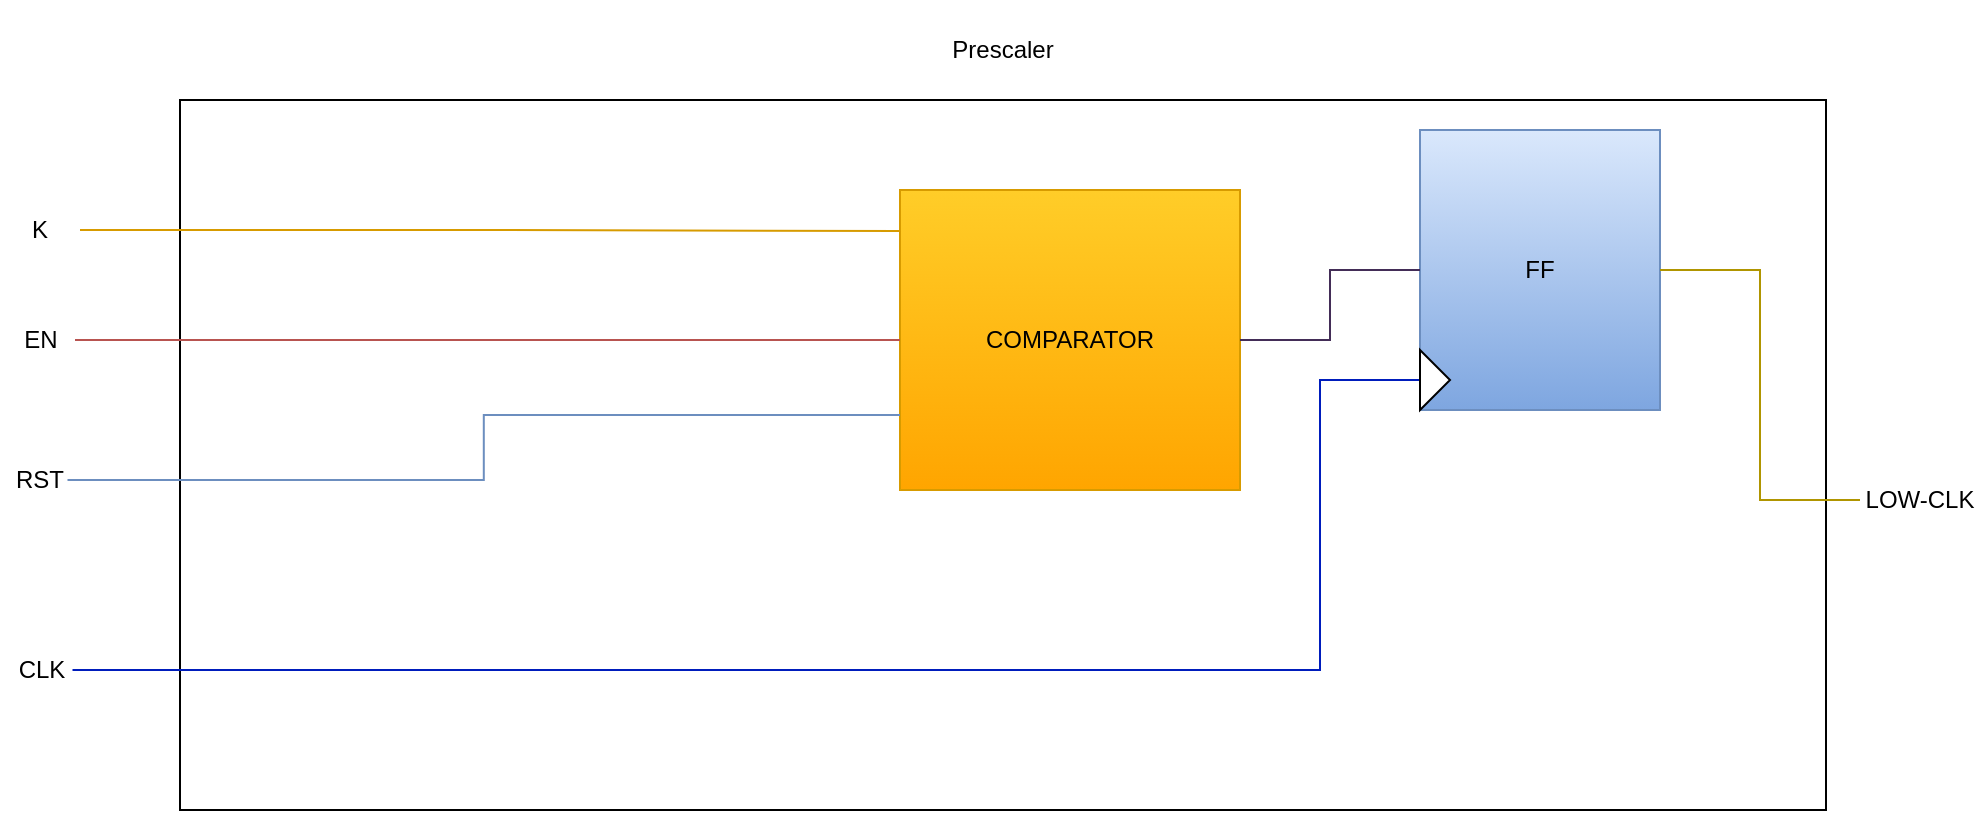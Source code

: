 <mxfile version="20.2.8" type="device" pages="2"><diagram id="yzi0EEXbI4tdYGfSHgg7" name="Page-1"><mxGraphModel dx="1483" dy="781" grid="1" gridSize="10" guides="1" tooltips="1" connect="1" arrows="1" fold="1" page="1" pageScale="1" pageWidth="827" pageHeight="1169" math="0" shadow="0"><root><mxCell id="0"/><mxCell id="1" parent="0"/><mxCell id="i0RRrGtzccRA0p1UNH1z-1" value="" style="rounded=0;whiteSpace=wrap;html=1;" parent="1" vertex="1"><mxGeometry x="90" y="75" width="823" height="355" as="geometry"/></mxCell><mxCell id="i0RRrGtzccRA0p1UNH1z-3" value="K" style="text;html=1;strokeColor=none;fillColor=none;align=center;verticalAlign=middle;whiteSpace=wrap;rounded=0;" parent="1" vertex="1"><mxGeometry y="130" width="40" height="20" as="geometry"/></mxCell><mxCell id="i0RRrGtzccRA0p1UNH1z-5" value="EN" style="text;html=1;strokeColor=none;fillColor=none;align=center;verticalAlign=middle;whiteSpace=wrap;rounded=0;" parent="1" vertex="1"><mxGeometry x="2.5" y="180" width="35" height="30" as="geometry"/></mxCell><mxCell id="i0RRrGtzccRA0p1UNH1z-9" value="COMPARATOR" style="rounded=0;whiteSpace=wrap;html=1;fillColor=#ffcd28;strokeColor=#d79b00;gradientColor=#ffa500;" parent="1" vertex="1"><mxGeometry x="450" y="120" width="170" height="150" as="geometry"/></mxCell><mxCell id="i0RRrGtzccRA0p1UNH1z-10" value="RST" style="text;html=1;strokeColor=none;fillColor=none;align=center;verticalAlign=middle;whiteSpace=wrap;rounded=0;" parent="1" vertex="1"><mxGeometry x="6.25" y="250" width="27.5" height="30" as="geometry"/></mxCell><mxCell id="i0RRrGtzccRA0p1UNH1z-13" value="CLK" style="text;html=1;strokeColor=none;fillColor=none;align=center;verticalAlign=middle;whiteSpace=wrap;rounded=0;" parent="1" vertex="1"><mxGeometry x="6.25" y="350" width="30" height="20" as="geometry"/></mxCell><mxCell id="i0RRrGtzccRA0p1UNH1z-27" value="LOW-CLK" style="text;html=1;strokeColor=none;fillColor=none;align=center;verticalAlign=middle;whiteSpace=wrap;rounded=0;" parent="1" vertex="1"><mxGeometry x="930" y="250" width="60" height="50" as="geometry"/></mxCell><mxCell id="i0RRrGtzccRA0p1UNH1z-29" value="Prescaler" style="text;html=1;strokeColor=none;fillColor=none;align=center;verticalAlign=middle;whiteSpace=wrap;rounded=0;" parent="1" vertex="1"><mxGeometry x="435" y="25" width="133" height="50" as="geometry"/></mxCell><mxCell id="L9MQakceNj_J5oS9Nhs_-3" value="" style="endArrow=none;html=1;rounded=0;edgeStyle=orthogonalEdgeStyle;exitX=1;exitY=0.5;exitDx=0;exitDy=0;entryX=0.002;entryY=0.137;entryDx=0;entryDy=0;entryPerimeter=0;fillColor=#ffe6cc;strokeColor=#d79b00;" parent="1" source="i0RRrGtzccRA0p1UNH1z-3" target="i0RRrGtzccRA0p1UNH1z-9" edge="1"><mxGeometry width="50" height="50" relative="1" as="geometry"><mxPoint x="330" y="310" as="sourcePoint"/><mxPoint x="380" y="260" as="targetPoint"/></mxGeometry></mxCell><mxCell id="L9MQakceNj_J5oS9Nhs_-4" value="" style="endArrow=none;html=1;rounded=0;edgeStyle=orthogonalEdgeStyle;exitX=1;exitY=0.5;exitDx=0;exitDy=0;entryX=0;entryY=0.5;entryDx=0;entryDy=0;fillColor=#f8cecc;strokeColor=#b85450;" parent="1" source="i0RRrGtzccRA0p1UNH1z-5" target="i0RRrGtzccRA0p1UNH1z-9" edge="1"><mxGeometry width="50" height="50" relative="1" as="geometry"><mxPoint x="330" y="310" as="sourcePoint"/><mxPoint x="380" y="260" as="targetPoint"/></mxGeometry></mxCell><mxCell id="L9MQakceNj_J5oS9Nhs_-6" value="" style="endArrow=none;html=1;rounded=0;edgeStyle=orthogonalEdgeStyle;exitX=1;exitY=0.5;exitDx=0;exitDy=0;entryX=0;entryY=0.75;entryDx=0;entryDy=0;fillColor=#dae8fc;strokeColor=#6c8ebf;" parent="1" source="i0RRrGtzccRA0p1UNH1z-10" target="i0RRrGtzccRA0p1UNH1z-9" edge="1"><mxGeometry width="50" height="50" relative="1" as="geometry"><mxPoint x="330" y="310" as="sourcePoint"/><mxPoint x="380" y="260" as="targetPoint"/></mxGeometry></mxCell><mxCell id="L9MQakceNj_J5oS9Nhs_-7" value="" style="endArrow=none;html=1;rounded=0;edgeStyle=orthogonalEdgeStyle;entryX=0;entryY=0.5;entryDx=0;entryDy=0;fillColor=#0050ef;strokeColor=#001DBC;" parent="1" source="i0RRrGtzccRA0p1UNH1z-13" target="ktvbnUglrggz3FCeRtzf-2" edge="1"><mxGeometry width="50" height="50" relative="1" as="geometry"><mxPoint x="330" y="310" as="sourcePoint"/><mxPoint x="585" y="270" as="targetPoint"/><Array as="points"><mxPoint x="660" y="360"/><mxPoint x="660" y="215"/></Array></mxGeometry></mxCell><mxCell id="ktvbnUglrggz3FCeRtzf-1" value="FF" style="rounded=0;whiteSpace=wrap;html=1;fillColor=#dae8fc;strokeColor=#6c8ebf;gradientColor=#7ea6e0;" parent="1" vertex="1"><mxGeometry x="710" y="90" width="120" height="140" as="geometry"/></mxCell><mxCell id="ktvbnUglrggz3FCeRtzf-2" value="" style="triangle;whiteSpace=wrap;html=1;direction=east;" parent="1" vertex="1"><mxGeometry x="710" y="200" width="15" height="30" as="geometry"/></mxCell><mxCell id="ktvbnUglrggz3FCeRtzf-3" value="" style="endArrow=none;html=1;rounded=0;edgeStyle=orthogonalEdgeStyle;exitX=1;exitY=0.5;exitDx=0;exitDy=0;entryX=0;entryY=0.5;entryDx=0;entryDy=0;fillColor=#76608a;strokeColor=#432D57;" parent="1" source="i0RRrGtzccRA0p1UNH1z-9" target="ktvbnUglrggz3FCeRtzf-1" edge="1"><mxGeometry width="50" height="50" relative="1" as="geometry"><mxPoint x="400" y="290" as="sourcePoint"/><mxPoint x="450" y="240" as="targetPoint"/></mxGeometry></mxCell><mxCell id="ktvbnUglrggz3FCeRtzf-4" value="" style="endArrow=none;html=1;rounded=0;edgeStyle=orthogonalEdgeStyle;entryX=1;entryY=0.5;entryDx=0;entryDy=0;exitX=0;exitY=0.5;exitDx=0;exitDy=0;fillColor=#e3c800;strokeColor=#B09500;" parent="1" source="i0RRrGtzccRA0p1UNH1z-27" target="ktvbnUglrggz3FCeRtzf-1" edge="1"><mxGeometry width="50" height="50" relative="1" as="geometry"><mxPoint x="400" y="290" as="sourcePoint"/><mxPoint x="450" y="240" as="targetPoint"/></mxGeometry></mxCell></root></mxGraphModel></diagram><diagram id="34XP_c_ip1UVAIac-Vb_" name="Page-2"><mxGraphModel dx="1038" dy="547" grid="1" gridSize="10" guides="1" tooltips="1" connect="1" arrows="1" fold="1" page="1" pageScale="1" pageWidth="827" pageHeight="1169" math="0" shadow="0"><root><mxCell id="0"/><mxCell id="1" parent="0"/><mxCell id="akW8u80XrZqZ5sdAk-c5-1" value="" style="rounded=0;whiteSpace=wrap;html=1;" parent="1" vertex="1"><mxGeometry x="80" y="90" width="670" height="350" as="geometry"/></mxCell><mxCell id="akW8u80XrZqZ5sdAk-c5-2" value="Counter" style="rounded=0;whiteSpace=wrap;html=1;fillColor=#f5f5f5;gradientColor=#b3b3b3;strokeColor=#666666;" parent="1" vertex="1"><mxGeometry x="274" y="290" width="140" height="130" as="geometry"/></mxCell><mxCell id="PIEzuu1NkXvgiwD5me-Z-1" value="Comparator" style="rounded=0;whiteSpace=wrap;html=1;fillColor=#cce5ff;strokeColor=#36393d;" parent="1" vertex="1"><mxGeometry x="460" y="140" width="120" height="110" as="geometry"/></mxCell><mxCell id="PIEzuu1NkXvgiwD5me-Z-2" value="TNMI" style="text;html=1;strokeColor=none;fillColor=none;align=center;verticalAlign=middle;whiteSpace=wrap;rounded=0;" parent="1" vertex="1"><mxGeometry x="10" y="150" width="60" height="30" as="geometry"/></mxCell><mxCell id="PIEzuu1NkXvgiwD5me-Z-4" value="START" style="text;html=1;strokeColor=none;fillColor=none;align=center;verticalAlign=middle;whiteSpace=wrap;rounded=0;" parent="1" vertex="1"><mxGeometry x="10" y="180" width="60" height="30" as="geometry"/></mxCell><mxCell id="4UejIuO5CMlnYRctWRe--2" value="RST" style="text;html=1;strokeColor=none;fillColor=none;align=center;verticalAlign=middle;whiteSpace=wrap;rounded=0;" parent="1" vertex="1"><mxGeometry x="10" y="200" width="60" height="30" as="geometry"/></mxCell><mxCell id="4UejIuO5CMlnYRctWRe--5" value="" style="endArrow=none;html=1;rounded=0;entryX=0;entryY=0.25;entryDx=0;entryDy=0;exitX=1;exitY=0.5;exitDx=0;exitDy=0;strokeColor=#d79b00;fillColor=#ffe6cc;" parent="1" source="PIEzuu1NkXvgiwD5me-Z-2" target="PIEzuu1NkXvgiwD5me-Z-1" edge="1"><mxGeometry width="50" height="50" relative="1" as="geometry"><mxPoint x="260.36" y="166.35" as="sourcePoint"/><mxPoint x="400" y="210" as="targetPoint"/></mxGeometry></mxCell><mxCell id="4UejIuO5CMlnYRctWRe--6" value="NMI" style="text;html=1;strokeColor=none;fillColor=none;align=center;verticalAlign=middle;whiteSpace=wrap;rounded=0;" parent="1" vertex="1"><mxGeometry x="780" y="260" width="43" height="20" as="geometry"/></mxCell><mxCell id="4UejIuO5CMlnYRctWRe--8" value="" style="endArrow=none;html=1;rounded=0;edgeStyle=orthogonalEdgeStyle;exitX=1;exitY=0.25;exitDx=0;exitDy=0;entryX=0;entryY=0.5;entryDx=0;entryDy=0;strokeColor=#FF0000;" parent="1" source="akW8u80XrZqZ5sdAk-c5-2" target="PIEzuu1NkXvgiwD5me-Z-1" edge="1"><mxGeometry width="50" height="50" relative="1" as="geometry"><mxPoint x="460" y="260" as="sourcePoint"/><mxPoint x="510" y="210" as="targetPoint"/></mxGeometry></mxCell><mxCell id="4UejIuO5CMlnYRctWRe--10" value="LOW_CLK" style="text;html=1;strokeColor=none;fillColor=none;align=center;verticalAlign=middle;whiteSpace=wrap;rounded=0;" parent="1" vertex="1"><mxGeometry x="10" y="365" width="60" height="30" as="geometry"/></mxCell><mxCell id="4UejIuO5CMlnYRctWRe--11" value="CLK" style="text;html=1;strokeColor=none;fillColor=none;align=center;verticalAlign=middle;whiteSpace=wrap;rounded=0;" parent="1" vertex="1"><mxGeometry x="10" y="395" width="60" height="30" as="geometry"/></mxCell><mxCell id="4UejIuO5CMlnYRctWRe--14" value="" style="triangle;whiteSpace=wrap;html=1;" parent="1" vertex="1"><mxGeometry x="274" y="400" width="14" height="20" as="geometry"/></mxCell><mxCell id="4UejIuO5CMlnYRctWRe--16" value="CLS" style="text;html=1;strokeColor=none;fillColor=none;align=center;verticalAlign=middle;whiteSpace=wrap;rounded=0;" parent="1" vertex="1"><mxGeometry x="10" y="320" width="60" height="30" as="geometry"/></mxCell><mxCell id="4UejIuO5CMlnYRctWRe--17" value="" style="shape=xor;whiteSpace=wrap;html=1;fillColor=#e6d0de;gradientColor=#d5739d;strokeColor=#996185;" parent="1" vertex="1"><mxGeometry x="160" y="310" width="30" height="30" as="geometry"/></mxCell><mxCell id="4UejIuO5CMlnYRctWRe--18" value="" style="endArrow=none;html=1;rounded=0;entryX=0.175;entryY=0.75;entryDx=0;entryDy=0;entryPerimeter=0;strokeColor=#66CC00;" parent="1" target="4UejIuO5CMlnYRctWRe--17" edge="1"><mxGeometry width="50" height="50" relative="1" as="geometry"><mxPoint x="70" y="333" as="sourcePoint"/><mxPoint x="180" y="200" as="targetPoint"/></mxGeometry></mxCell><mxCell id="a9vJ8z-NLFwAAe8TinJs-1" value="" style="endArrow=none;html=1;rounded=0;edgeStyle=orthogonalEdgeStyle;entryX=0.175;entryY=0.25;entryDx=0;entryDy=0;entryPerimeter=0;exitX=1;exitY=0.5;exitDx=0;exitDy=0;fillColor=#ffff88;strokeColor=#FFCCCC;" parent="1" source="4UejIuO5CMlnYRctWRe--2" target="4UejIuO5CMlnYRctWRe--17" edge="1"><mxGeometry width="50" height="50" relative="1" as="geometry"><mxPoint x="120" y="250" as="sourcePoint"/><mxPoint x="170" y="200" as="targetPoint"/><Array as="points"><mxPoint x="120" y="215"/><mxPoint x="120" y="318"/></Array></mxGeometry></mxCell><mxCell id="a9vJ8z-NLFwAAe8TinJs-4" value="WatchDog-NMI" style="text;html=1;strokeColor=none;fillColor=none;align=center;verticalAlign=middle;whiteSpace=wrap;rounded=0;" parent="1" vertex="1"><mxGeometry x="335" y="50" width="140" height="30" as="geometry"/></mxCell><mxCell id="jDrXLNLSMVdbsmX0nzdX-1" value="" style="endArrow=none;html=1;rounded=0;edgeStyle=orthogonalEdgeStyle;exitX=1;exitY=0.5;exitDx=0;exitDy=0;exitPerimeter=0;entryX=0;entryY=0.25;entryDx=0;entryDy=0;" parent="1" source="4UejIuO5CMlnYRctWRe--17" target="akW8u80XrZqZ5sdAk-c5-2" edge="1"><mxGeometry width="50" height="50" relative="1" as="geometry"><mxPoint x="210" y="340" as="sourcePoint"/><mxPoint x="260" y="290" as="targetPoint"/><Array as="points"><mxPoint x="190" y="323"/><mxPoint x="232" y="323"/></Array></mxGeometry></mxCell><mxCell id="jDrXLNLSMVdbsmX0nzdX-2" value="" style="endArrow=none;html=1;rounded=0;exitX=1;exitY=0.5;exitDx=0;exitDy=0;entryX=0;entryY=0.5;entryDx=0;entryDy=0;fillColor=#d5e8d4;gradientColor=#97d077;strokeColor=#82b366;" parent="1" source="4UejIuO5CMlnYRctWRe--11" target="4UejIuO5CMlnYRctWRe--14" edge="1"><mxGeometry width="50" height="50" relative="1" as="geometry"><mxPoint x="210" y="340" as="sourcePoint"/><mxPoint x="260" y="290" as="targetPoint"/></mxGeometry></mxCell><mxCell id="-OKUAMta24R6oKLV-1QW-1" value="" style="endArrow=none;html=1;rounded=0;edgeStyle=orthogonalEdgeStyle;exitX=1;exitY=0.5;exitDx=0;exitDy=0;entryX=0;entryY=0.5;entryDx=0;entryDy=0;fillColor=#fff2cc;gradientColor=#ffd966;strokeColor=#d6b656;" parent="1" source="4UejIuO5CMlnYRctWRe--10" target="akW8u80XrZqZ5sdAk-c5-2" edge="1"><mxGeometry width="50" height="50" relative="1" as="geometry"><mxPoint x="310" y="310" as="sourcePoint"/><mxPoint x="360" y="260" as="targetPoint"/></mxGeometry></mxCell><mxCell id="-OKUAMta24R6oKLV-1QW-2" value="FF" style="rounded=0;whiteSpace=wrap;html=1;fillColor=#fff2cc;gradientColor=#ffd966;strokeColor=#d6b656;" parent="1" vertex="1"><mxGeometry x="650" y="130" width="90" height="120" as="geometry"/></mxCell><mxCell id="-OKUAMta24R6oKLV-1QW-3" value="" style="endArrow=none;html=1;rounded=0;edgeStyle=orthogonalEdgeStyle;entryX=1;entryY=0.5;entryDx=0;entryDy=0;exitX=0;exitY=0.25;exitDx=0;exitDy=0;fillColor=#f8cecc;gradientColor=#ea6b66;strokeColor=#b85450;" parent="1" source="-OKUAMta24R6oKLV-1QW-2" target="PIEzuu1NkXvgiwD5me-Z-1" edge="1"><mxGeometry width="50" height="50" relative="1" as="geometry"><mxPoint x="310" y="350" as="sourcePoint"/><mxPoint x="360" y="300" as="targetPoint"/></mxGeometry></mxCell><mxCell id="-OKUAMta24R6oKLV-1QW-4" value="" style="endArrow=none;html=1;rounded=0;edgeStyle=orthogonalEdgeStyle;exitX=1;exitY=0.5;exitDx=0;exitDy=0;entryX=0;entryY=0.75;entryDx=0;entryDy=0;fillColor=#ffff88;strokeColor=#CC0000;" parent="1" source="4UejIuO5CMlnYRctWRe--11" target="-OKUAMta24R6oKLV-1QW-2" edge="1"><mxGeometry width="50" height="50" relative="1" as="geometry"><mxPoint x="310" y="350" as="sourcePoint"/><mxPoint x="360" y="300" as="targetPoint"/><Array as="points"><mxPoint x="210" y="410"/><mxPoint x="210" y="430"/><mxPoint x="610" y="430"/><mxPoint x="610" y="220"/></Array></mxGeometry></mxCell><mxCell id="-OKUAMta24R6oKLV-1QW-5" value="" style="endArrow=none;html=1;rounded=0;edgeStyle=orthogonalEdgeStyle;entryX=1;entryY=0.5;entryDx=0;entryDy=0;exitX=0;exitY=0.5;exitDx=0;exitDy=0;fillColor=#cce5ff;strokeColor=#3333FF;" parent="1" source="4UejIuO5CMlnYRctWRe--6" target="-OKUAMta24R6oKLV-1QW-2" edge="1"><mxGeometry width="50" height="50" relative="1" as="geometry"><mxPoint x="310" y="350" as="sourcePoint"/><mxPoint x="360" y="300" as="targetPoint"/><Array as="points"><mxPoint x="760" y="270"/><mxPoint x="760" y="190"/></Array></mxGeometry></mxCell><mxCell id="-OKUAMta24R6oKLV-1QW-6" value="" style="triangle;whiteSpace=wrap;html=1;direction=east;" parent="1" vertex="1"><mxGeometry x="650" y="210" width="15" height="25" as="geometry"/></mxCell><mxCell id="kGOisWNTzfrwiS0vN93T-1" value="" style="endArrow=none;html=1;rounded=0;edgeStyle=orthogonalEdgeStyle;exitX=1;exitY=0.5;exitDx=0;exitDy=0;entryX=0;entryY=0.5;entryDx=0;entryDy=0;strokeColor=#FF99CC;" parent="1" source="PIEzuu1NkXvgiwD5me-Z-4" target="-OKUAMta24R6oKLV-1QW-2" edge="1"><mxGeometry width="50" height="50" relative="1" as="geometry"><mxPoint x="390" y="310" as="sourcePoint"/><mxPoint x="440" y="260" as="targetPoint"/><Array as="points"><mxPoint x="350" y="195"/><mxPoint x="350" y="280"/><mxPoint x="590" y="280"/><mxPoint x="590" y="210"/><mxPoint x="630" y="210"/></Array></mxGeometry></mxCell></root></mxGraphModel></diagram></mxfile>